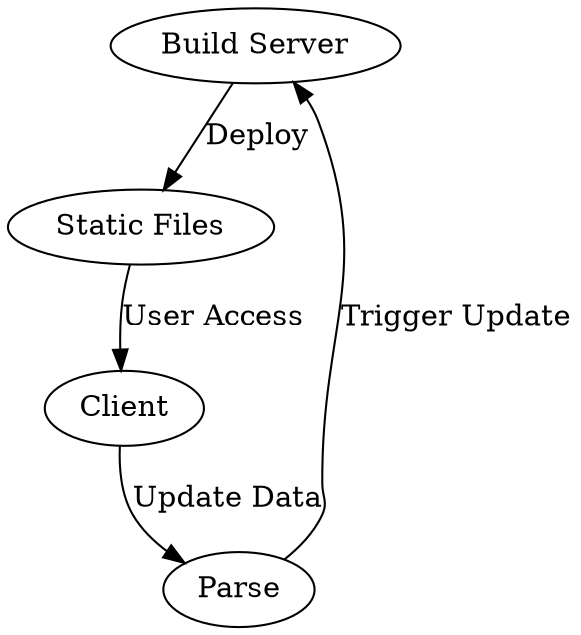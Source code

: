 digraph deployment {

  "Build Server" -> "Static Files" [label="Deploy"];
  "Static Files" -> "Client" [label="User Access"];
  "Client" -> "Parse" [label="Update Data"];
  "Parse" -> "Build Server" [label="Trigger Update"];
}
